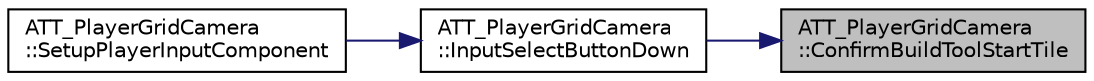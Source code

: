 digraph "ATT_PlayerGridCamera::ConfirmBuildToolStartTile"
{
 // LATEX_PDF_SIZE
  edge [fontname="Helvetica",fontsize="10",labelfontname="Helvetica",labelfontsize="10"];
  node [fontname="Helvetica",fontsize="10",shape=record];
  rankdir="RL";
  Node24 [label="ATT_PlayerGridCamera\l::ConfirmBuildToolStartTile",height=0.2,width=0.4,color="black", fillcolor="grey75", style="filled", fontcolor="black",tooltip=" "];
  Node24 -> Node25 [dir="back",color="midnightblue",fontsize="10",style="solid"];
  Node25 [label="ATT_PlayerGridCamera\l::InputSelectButtonDown",height=0.2,width=0.4,color="black", fillcolor="white", style="filled",URL="$class_a_t_t___player_grid_camera.html#aa393b50d508c21a1dd8faae484d96407",tooltip=" "];
  Node25 -> Node26 [dir="back",color="midnightblue",fontsize="10",style="solid"];
  Node26 [label="ATT_PlayerGridCamera\l::SetupPlayerInputComponent",height=0.2,width=0.4,color="black", fillcolor="white", style="filled",URL="$class_a_t_t___player_grid_camera.html#a2ca56f44eba6e5ce19650dbc40f1af18",tooltip=" "];
}
